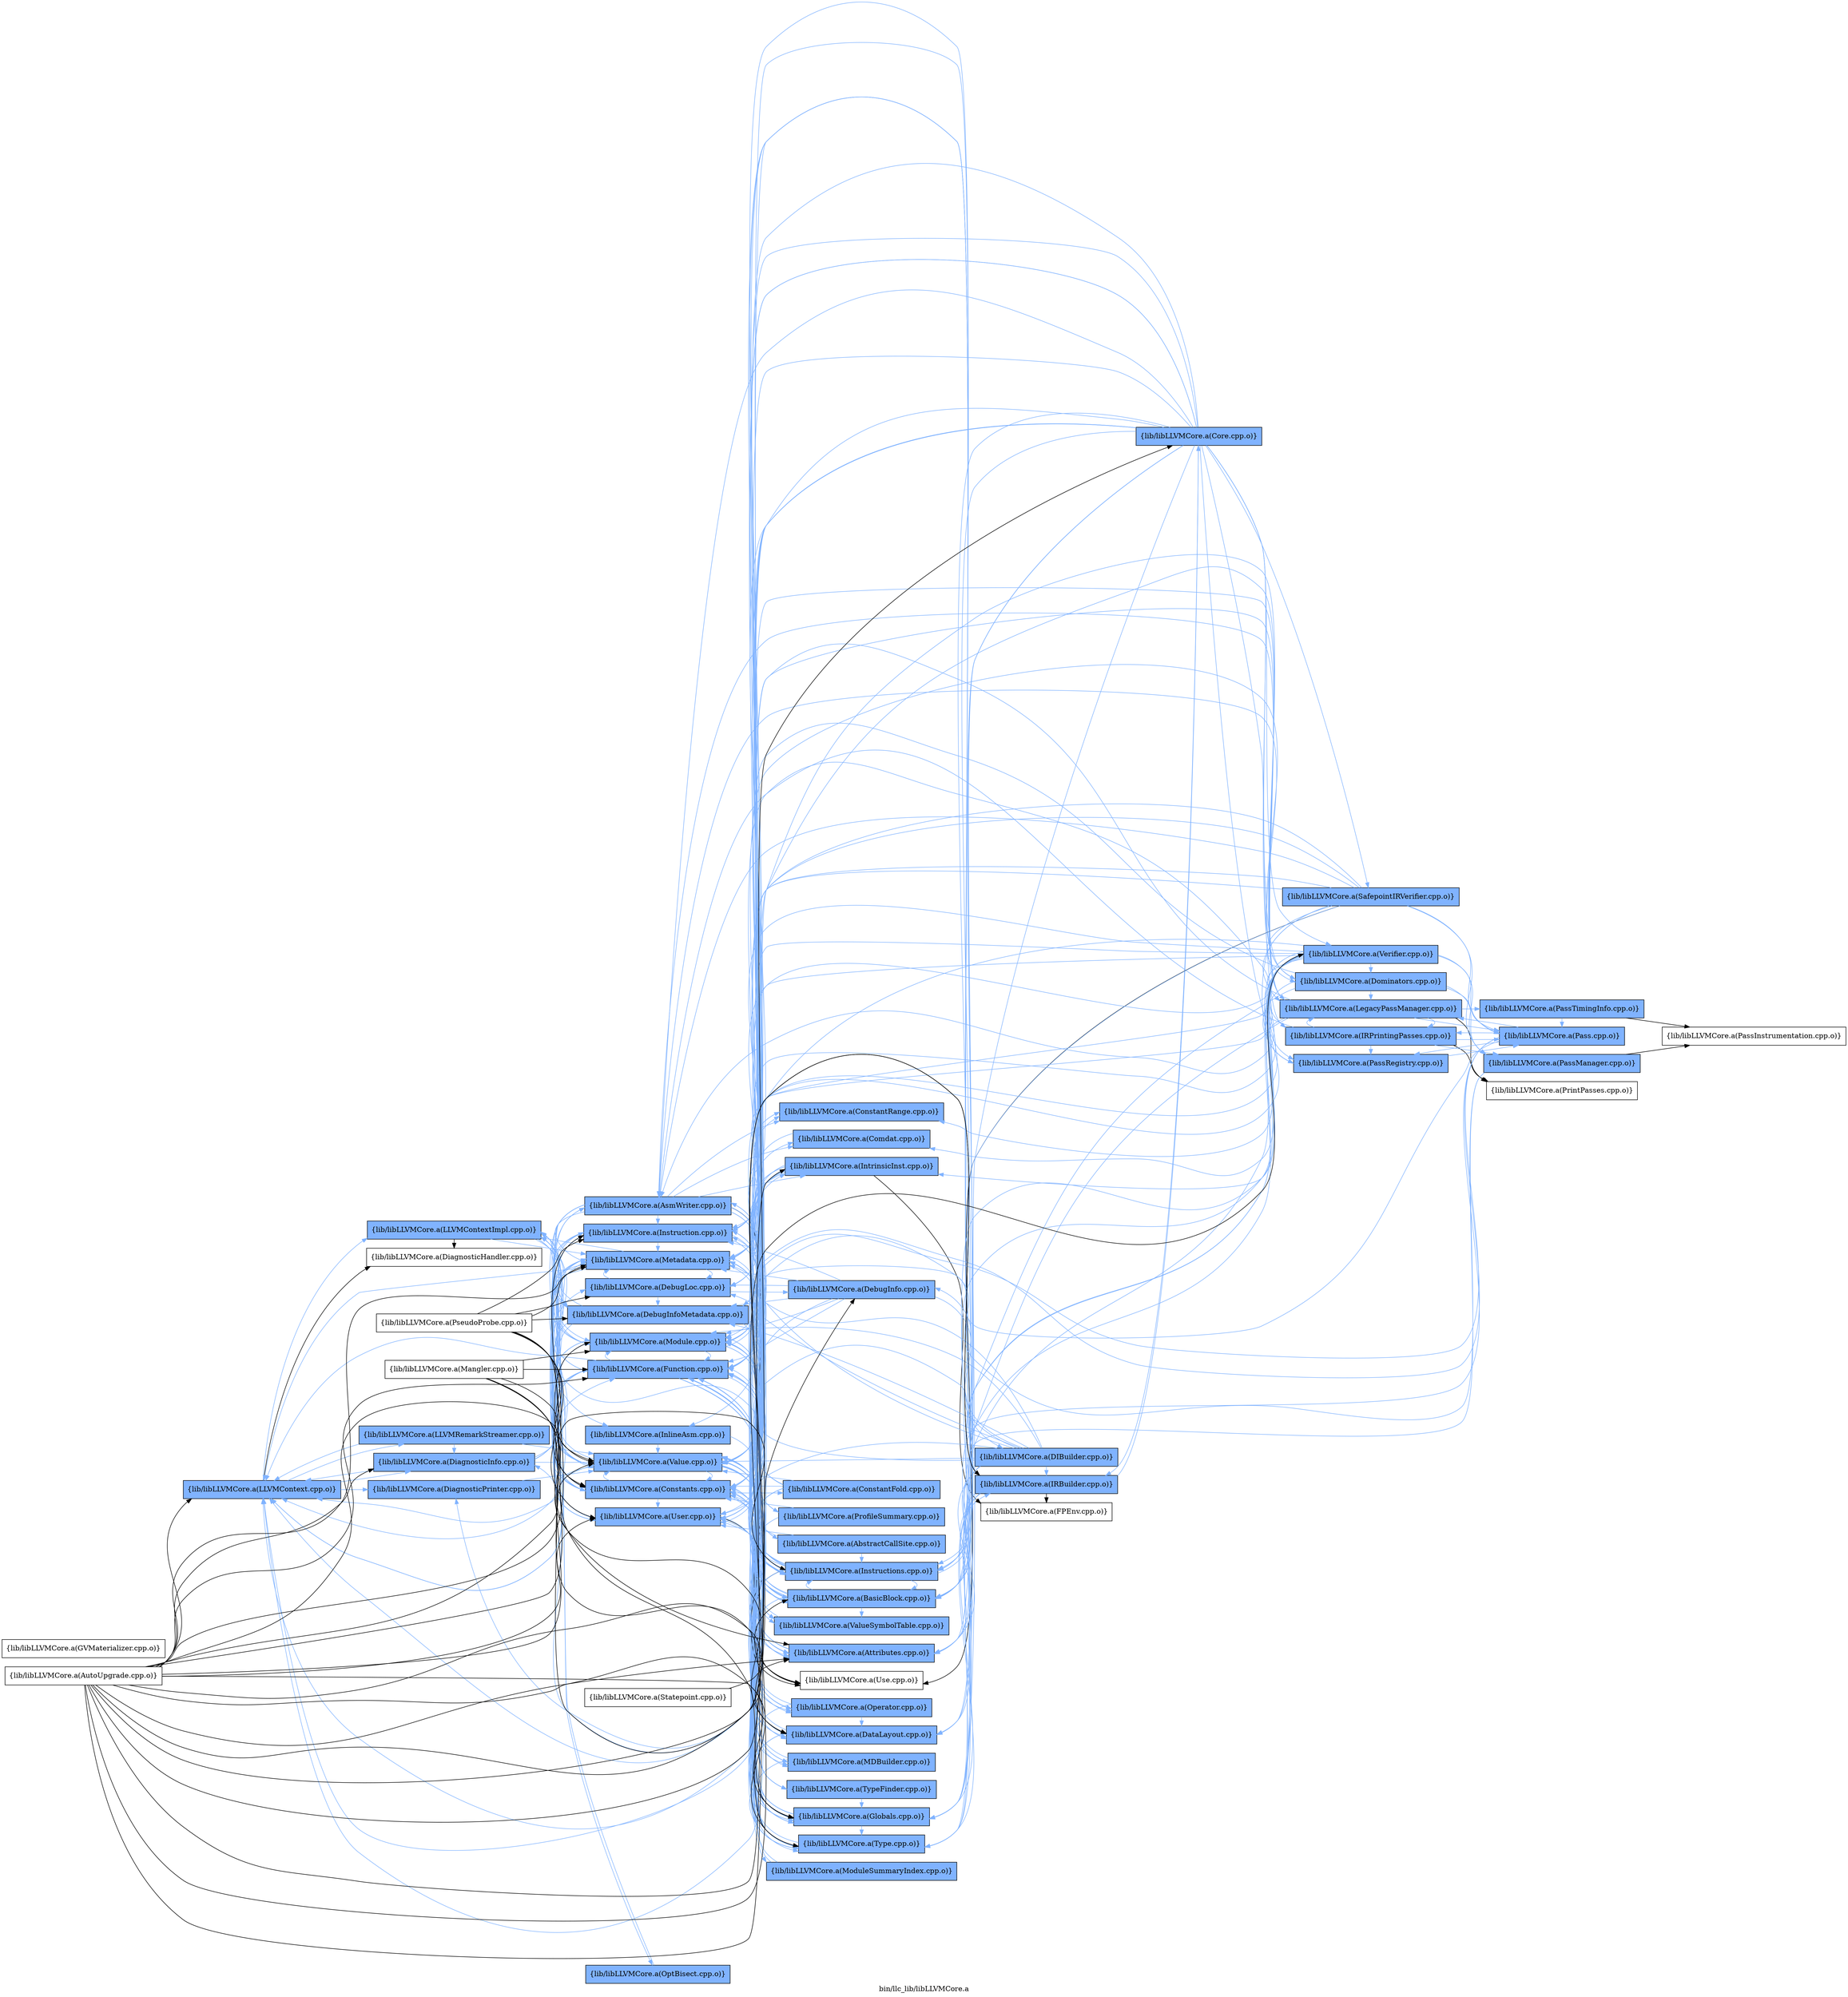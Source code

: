 digraph "bin/llc_lib/libLLVMCore.a" {
	label="bin/llc_lib/libLLVMCore.a";
	rankdir=LR;
	{ rank=same; Node0x55f9b487fb78;  }
	{ rank=same; Node0x55f9b48807f8; Node0x55f9b487ec78; Node0x55f9b4872e78; Node0x55f9b48726f8; Node0x55f9b4871fc8;  }
	{ rank=same; Node0x55f9b487e408; Node0x55f9b487dcd8; Node0x55f9b487f6c8; Node0x55f9b4881d38; Node0x55f9b4888e08; Node0x55f9b487bca8; Node0x55f9b487d0a8; Node0x55f9b487bfc8; Node0x55f9b487df58; Node0x55f9b4881f68; Node0x55f9b4886b08; Node0x55f9b4889768;  }
	{ rank=same; Node0x55f9b487f448; Node0x55f9b48803e8; Node0x55f9b48772e8; Node0x55f9b4880758; Node0x55f9b4883638; Node0x55f9b4887328; Node0x55f9b4877ec8; Node0x55f9b487d5f8; Node0x55f9b488fa28; Node0x55f9b48820f8; Node0x55f9b487fad8; Node0x55f9b487b5c8; Node0x55f9b4880348; Node0x55f9b487d788; Node0x55f9b487c018; Node0x55f9b487c518; Node0x55f9b487c298; Node0x55f9b48824b8; Node0x55f9b487d7d8;  }
	{ rank=same; Node0x55f9b4887918; Node0x55f9b4888098; Node0x55f9b4882f08;  }
	{ rank=same; Node0x55f9b487eae8;  }
	{ rank=same; Node0x55f9b487f8f8; Node0x55f9b4886428; Node0x55f9b48886d8; Node0x55f9b4879d18; Node0x55f9b4878cd8; Node0x55f9b488f758;  }
	{ rank=same; Node0x55f9b487af88; Node0x55f9b4878f58; Node0x55f9b48782d8; Node0x55f9b487a498;  }
	{ rank=same; Node0x55f9b487fb78;  }
	{ rank=same; Node0x55f9b48807f8; Node0x55f9b487ec78; Node0x55f9b4872e78; Node0x55f9b48726f8; Node0x55f9b4871fc8;  }
	{ rank=same; Node0x55f9b487e408; Node0x55f9b487dcd8; Node0x55f9b487f6c8; Node0x55f9b4881d38; Node0x55f9b4888e08; Node0x55f9b487bca8; Node0x55f9b487d0a8; Node0x55f9b487bfc8; Node0x55f9b487df58; Node0x55f9b4881f68; Node0x55f9b4886b08; Node0x55f9b4889768;  }
	{ rank=same; Node0x55f9b487f448; Node0x55f9b48803e8; Node0x55f9b48772e8; Node0x55f9b4880758; Node0x55f9b4883638; Node0x55f9b4887328; Node0x55f9b4877ec8; Node0x55f9b487d5f8; Node0x55f9b488fa28; Node0x55f9b48820f8; Node0x55f9b487fad8; Node0x55f9b487b5c8; Node0x55f9b4880348; Node0x55f9b487d788; Node0x55f9b487c018; Node0x55f9b487c518; Node0x55f9b487c298; Node0x55f9b48824b8; Node0x55f9b487d7d8;  }
	{ rank=same; Node0x55f9b4887918; Node0x55f9b4888098; Node0x55f9b4882f08;  }
	{ rank=same; Node0x55f9b487eae8;  }
	{ rank=same; Node0x55f9b487f8f8; Node0x55f9b4886428; Node0x55f9b48886d8; Node0x55f9b4879d18; Node0x55f9b4878cd8; Node0x55f9b488f758;  }
	{ rank=same; Node0x55f9b487af88; Node0x55f9b4878f58; Node0x55f9b48782d8; Node0x55f9b487a498;  }

	Node0x55f9b487fb78 [shape=record,shape=box,group=1,style=filled,fillcolor="0.600000 0.5 1",label="{lib/libLLVMCore.a(LLVMContext.cpp.o)}"];
	Node0x55f9b487fb78 -> Node0x55f9b48807f8[color="0.600000 0.5 1"];
	Node0x55f9b487fb78 -> Node0x55f9b487ec78[color="0.600000 0.5 1"];
	Node0x55f9b487fb78 -> Node0x55f9b4872e78;
	Node0x55f9b487fb78 -> Node0x55f9b48726f8[color="0.600000 0.5 1"];
	Node0x55f9b487fb78 -> Node0x55f9b4871fc8[color="0.600000 0.5 1"];
	Node0x55f9b487ec78 [shape=record,shape=box,group=1,style=filled,fillcolor="0.600000 0.5 1",label="{lib/libLLVMCore.a(LLVMRemarkStreamer.cpp.o)}"];
	Node0x55f9b487ec78 -> Node0x55f9b487fb78[color="0.600000 0.5 1"];
	Node0x55f9b487ec78 -> Node0x55f9b48726f8[color="0.600000 0.5 1"];
	Node0x55f9b487ec78 -> Node0x55f9b487bfc8[color="0.600000 0.5 1"];
	Node0x55f9b487f8f8 [shape=record,shape=box,group=1,style=filled,fillcolor="0.600000 0.5 1",label="{lib/libLLVMCore.a(LegacyPassManager.cpp.o)}"];
	Node0x55f9b487f8f8 -> Node0x55f9b487fb78[color="0.600000 0.5 1"];
	Node0x55f9b487f8f8 -> Node0x55f9b487dcd8[color="0.600000 0.5 1"];
	Node0x55f9b487f8f8 -> Node0x55f9b487df58[color="0.600000 0.5 1"];
	Node0x55f9b487f8f8 -> Node0x55f9b48726f8[color="0.600000 0.5 1"];
	Node0x55f9b487f8f8 -> Node0x55f9b4886b08[color="0.600000 0.5 1"];
	Node0x55f9b487f8f8 -> Node0x55f9b4887328[color="0.600000 0.5 1"];
	Node0x55f9b487f8f8 -> Node0x55f9b48886d8[color="0.600000 0.5 1"];
	Node0x55f9b487f8f8 -> Node0x55f9b487af88[color="0.600000 0.5 1"];
	Node0x55f9b487f8f8 -> Node0x55f9b4879d18[color="0.600000 0.5 1"];
	Node0x55f9b487f8f8 -> Node0x55f9b4878f58[color="0.600000 0.5 1"];
	Node0x55f9b487f8f8 -> Node0x55f9b48782d8;
	Node0x55f9b487f8f8 -> Node0x55f9b487bfc8[color="0.600000 0.5 1"];
	Node0x55f9b487dcd8 [shape=record,shape=box,group=1,style=filled,fillcolor="0.600000 0.5 1",label="{lib/libLLVMCore.a(Module.cpp.o)}"];
	Node0x55f9b487dcd8 -> Node0x55f9b487fb78[color="0.600000 0.5 1"];
	Node0x55f9b487dcd8 -> Node0x55f9b487e408[color="0.600000 0.5 1"];
	Node0x55f9b487dcd8 -> Node0x55f9b4880758[color="0.600000 0.5 1"];
	Node0x55f9b487dcd8 -> Node0x55f9b487f6c8[color="0.600000 0.5 1"];
	Node0x55f9b487dcd8 -> Node0x55f9b4883638[color="0.600000 0.5 1"];
	Node0x55f9b487dcd8 -> Node0x55f9b4886b08[color="0.600000 0.5 1"];
	Node0x55f9b487dcd8 -> Node0x55f9b4887328[color="0.600000 0.5 1"];
	Node0x55f9b487dcd8 -> Node0x55f9b4877ec8[color="0.600000 0.5 1"];
	Node0x55f9b487dcd8 -> Node0x55f9b48772e8[color="0.600000 0.5 1"];
	Node0x55f9b487dcd8 -> Node0x55f9b487d5f8[color="0.600000 0.5 1"];
	Node0x55f9b487dcd8 -> Node0x55f9b487d0a8[color="0.600000 0.5 1"];
	Node0x55f9b487dcd8 -> Node0x55f9b487bfc8[color="0.600000 0.5 1"];
	Node0x55f9b487dcd8 -> Node0x55f9b488fa28[color="0.600000 0.5 1"];
	Node0x55f9b487eae8 [shape=record,shape=box,group=1,style=filled,fillcolor="0.600000 0.5 1",label="{lib/libLLVMCore.a(Core.cpp.o)}"];
	Node0x55f9b487eae8 -> Node0x55f9b48820f8[color="0.600000 0.5 1"];
	Node0x55f9b487eae8 -> Node0x55f9b487fb78[color="0.600000 0.5 1"];
	Node0x55f9b487eae8 -> Node0x55f9b487f8f8[color="0.600000 0.5 1"];
	Node0x55f9b487eae8 -> Node0x55f9b487e408[color="0.600000 0.5 1"];
	Node0x55f9b487eae8 -> Node0x55f9b487dcd8[color="0.600000 0.5 1"];
	Node0x55f9b487eae8 -> Node0x55f9b487df58[color="0.600000 0.5 1"];
	Node0x55f9b487eae8 -> Node0x55f9b487c018[color="0.600000 0.5 1"];
	Node0x55f9b487eae8 -> Node0x55f9b487c518[color="0.600000 0.5 1"];
	Node0x55f9b487eae8 -> Node0x55f9b487f6c8[color="0.600000 0.5 1"];
	Node0x55f9b487eae8 -> Node0x55f9b4883638[color="0.600000 0.5 1"];
	Node0x55f9b487eae8 -> Node0x55f9b4881f68[color="0.600000 0.5 1"];
	Node0x55f9b487eae8 -> Node0x55f9b4871fc8[color="0.600000 0.5 1"];
	Node0x55f9b487eae8 -> Node0x55f9b4886428[color="0.600000 0.5 1"];
	Node0x55f9b487eae8 -> Node0x55f9b4886b08[color="0.600000 0.5 1"];
	Node0x55f9b487eae8 -> Node0x55f9b4887328[color="0.600000 0.5 1"];
	Node0x55f9b487eae8 -> Node0x55f9b4887918[color="0.600000 0.5 1"];
	Node0x55f9b487eae8 -> Node0x55f9b48886d8[color="0.600000 0.5 1"];
	Node0x55f9b487eae8 -> Node0x55f9b4888e08[color="0.600000 0.5 1"];
	Node0x55f9b487eae8 -> Node0x55f9b4889768[color="0.600000 0.5 1"];
	Node0x55f9b487eae8 -> Node0x55f9b4879d18[color="0.600000 0.5 1"];
	Node0x55f9b487eae8 -> Node0x55f9b4878cd8[color="0.600000 0.5 1"];
	Node0x55f9b487eae8 -> Node0x55f9b48772e8[color="0.600000 0.5 1"];
	Node0x55f9b487eae8 -> Node0x55f9b487d0a8[color="0.600000 0.5 1"];
	Node0x55f9b487eae8 -> Node0x55f9b487bfc8[color="0.600000 0.5 1"];
	Node0x55f9b487eae8 -> Node0x55f9b488f758[color="0.600000 0.5 1"];
	Node0x55f9b4883638 [shape=record,shape=box,group=1,style=filled,fillcolor="0.600000 0.5 1",label="{lib/libLLVMCore.a(DataLayout.cpp.o)}"];
	Node0x55f9b4883638 -> Node0x55f9b487dcd8[color="0.600000 0.5 1"];
	Node0x55f9b4883638 -> Node0x55f9b4887328[color="0.600000 0.5 1"];
	Node0x55f9b4883638 -> Node0x55f9b48772e8[color="0.600000 0.5 1"];
	Node0x55f9b4872e78 [shape=record,shape=box,group=0,label="{lib/libLLVMCore.a(DiagnosticHandler.cpp.o)}"];
	Node0x55f9b4871fc8 [shape=record,shape=box,group=1,style=filled,fillcolor="0.600000 0.5 1",label="{lib/libLLVMCore.a(DiagnosticPrinter.cpp.o)}"];
	Node0x55f9b4871fc8 -> Node0x55f9b487bfc8[color="0.600000 0.5 1"];
	Node0x55f9b4879d18 [shape=record,shape=box,group=1,style=filled,fillcolor="0.600000 0.5 1",label="{lib/libLLVMCore.a(PassRegistry.cpp.o)}"];
	Node0x55f9b4879d18 -> Node0x55f9b487af88[color="0.600000 0.5 1"];
	Node0x55f9b488f758 [shape=record,shape=box,group=1,style=filled,fillcolor="0.600000 0.5 1",label="{lib/libLLVMCore.a(Verifier.cpp.o)}"];
	Node0x55f9b488f758 -> Node0x55f9b48820f8[color="0.600000 0.5 1"];
	Node0x55f9b488f758 -> Node0x55f9b4880348[color="0.600000 0.5 1"];
	Node0x55f9b488f758 -> Node0x55f9b487fb78[color="0.600000 0.5 1"];
	Node0x55f9b488f758 -> Node0x55f9b487f8f8[color="0.600000 0.5 1"];
	Node0x55f9b488f758 -> Node0x55f9b487e408[color="0.600000 0.5 1"];
	Node0x55f9b488f758 -> Node0x55f9b487dcd8[color="0.600000 0.5 1"];
	Node0x55f9b488f758 -> Node0x55f9b487df58[color="0.600000 0.5 1"];
	Node0x55f9b488f758 -> Node0x55f9b487c018[color="0.600000 0.5 1"];
	Node0x55f9b488f758 -> Node0x55f9b487c518[color="0.600000 0.5 1"];
	Node0x55f9b488f758 -> Node0x55f9b4880758[color="0.600000 0.5 1"];
	Node0x55f9b488f758 -> Node0x55f9b48803e8[color="0.600000 0.5 1"];
	Node0x55f9b488f758 -> Node0x55f9b487f6c8[color="0.600000 0.5 1"];
	Node0x55f9b488f758 -> Node0x55f9b4883638[color="0.600000 0.5 1"];
	Node0x55f9b488f758 -> Node0x55f9b4881d38[color="0.600000 0.5 1"];
	Node0x55f9b488f758 -> Node0x55f9b4881f68[color="0.600000 0.5 1"];
	Node0x55f9b488f758 -> Node0x55f9b4886428[color="0.600000 0.5 1"];
	Node0x55f9b488f758 -> Node0x55f9b4886b08[color="0.600000 0.5 1"];
	Node0x55f9b488f758 -> Node0x55f9b4887328[color="0.600000 0.5 1"];
	Node0x55f9b488f758 -> Node0x55f9b4889768[color="0.600000 0.5 1"];
	Node0x55f9b488f758 -> Node0x55f9b487af88[color="0.600000 0.5 1"];
	Node0x55f9b488f758 -> Node0x55f9b487a498[color="0.600000 0.5 1"];
	Node0x55f9b488f758 -> Node0x55f9b4879d18[color="0.600000 0.5 1"];
	Node0x55f9b488f758 -> Node0x55f9b48772e8[color="0.600000 0.5 1"];
	Node0x55f9b488f758 -> Node0x55f9b487d0a8[color="0.600000 0.5 1"];
	Node0x55f9b488f758 -> Node0x55f9b487bfc8[color="0.600000 0.5 1"];
	Node0x55f9b487af88 [shape=record,shape=box,group=1,style=filled,fillcolor="0.600000 0.5 1",label="{lib/libLLVMCore.a(Pass.cpp.o)}"];
	Node0x55f9b487af88 -> Node0x55f9b487fb78[color="0.600000 0.5 1"];
	Node0x55f9b487af88 -> Node0x55f9b487f8f8[color="0.600000 0.5 1"];
	Node0x55f9b487af88 -> Node0x55f9b487c018[color="0.600000 0.5 1"];
	Node0x55f9b487af88 -> Node0x55f9b4886b08[color="0.600000 0.5 1"];
	Node0x55f9b487af88 -> Node0x55f9b48886d8[color="0.600000 0.5 1"];
	Node0x55f9b487af88 -> Node0x55f9b4879d18[color="0.600000 0.5 1"];
	Node0x55f9b487af88 -> Node0x55f9b487bfc8[color="0.600000 0.5 1"];
	Node0x55f9b487bfc8 [shape=record,shape=box,group=1,style=filled,fillcolor="0.600000 0.5 1",label="{lib/libLLVMCore.a(Value.cpp.o)}"];
	Node0x55f9b487bfc8 -> Node0x55f9b48820f8[color="0.600000 0.5 1"];
	Node0x55f9b487bfc8 -> Node0x55f9b487fb78[color="0.600000 0.5 1"];
	Node0x55f9b487bfc8 -> Node0x55f9b48807f8[color="0.600000 0.5 1"];
	Node0x55f9b487bfc8 -> Node0x55f9b487e408[color="0.600000 0.5 1"];
	Node0x55f9b487bfc8 -> Node0x55f9b487c018[color="0.600000 0.5 1"];
	Node0x55f9b487bfc8 -> Node0x55f9b487c518[color="0.600000 0.5 1"];
	Node0x55f9b487bfc8 -> Node0x55f9b487f6c8[color="0.600000 0.5 1"];
	Node0x55f9b487bfc8 -> Node0x55f9b4883638[color="0.600000 0.5 1"];
	Node0x55f9b487bfc8 -> Node0x55f9b4886b08[color="0.600000 0.5 1"];
	Node0x55f9b487bfc8 -> Node0x55f9b4887328[color="0.600000 0.5 1"];
	Node0x55f9b487bfc8 -> Node0x55f9b4889768[color="0.600000 0.5 1"];
	Node0x55f9b487bfc8 -> Node0x55f9b487b5c8[color="0.600000 0.5 1"];
	Node0x55f9b487bfc8 -> Node0x55f9b48772e8[color="0.600000 0.5 1"];
	Node0x55f9b487bfc8 -> Node0x55f9b487d788;
	Node0x55f9b487bfc8 -> Node0x55f9b487d0a8[color="0.600000 0.5 1"];
	Node0x55f9b487bfc8 -> Node0x55f9b488fa28[color="0.600000 0.5 1"];
	Node0x55f9b487d828 [shape=record,shape=box,group=0,label="{lib/libLLVMCore.a(Mangler.cpp.o)}"];
	Node0x55f9b487d828 -> Node0x55f9b487dcd8;
	Node0x55f9b487d828 -> Node0x55f9b487c018;
	Node0x55f9b487d828 -> Node0x55f9b4883638;
	Node0x55f9b487d828 -> Node0x55f9b4886b08;
	Node0x55f9b487d828 -> Node0x55f9b4887328;
	Node0x55f9b487d828 -> Node0x55f9b487bfc8;
	Node0x55f9b487c018 [shape=record,shape=box,group=1,style=filled,fillcolor="0.600000 0.5 1",label="{lib/libLLVMCore.a(Attributes.cpp.o)}"];
	Node0x55f9b487c018 -> Node0x55f9b487df58[color="0.600000 0.5 1"];
	Node0x55f9b487c018 -> Node0x55f9b4886b08[color="0.600000 0.5 1"];
	Node0x55f9b487f6c8 [shape=record,shape=box,group=1,style=filled,fillcolor="0.600000 0.5 1",label="{lib/libLLVMCore.a(Constants.cpp.o)}"];
	Node0x55f9b487f6c8 -> Node0x55f9b48820f8[color="0.600000 0.5 1"];
	Node0x55f9b487f6c8 -> Node0x55f9b487fad8[color="0.600000 0.5 1"];
	Node0x55f9b487f6c8 -> Node0x55f9b4886b08[color="0.600000 0.5 1"];
	Node0x55f9b487f6c8 -> Node0x55f9b4887328[color="0.600000 0.5 1"];
	Node0x55f9b487f6c8 -> Node0x55f9b4889768[color="0.600000 0.5 1"];
	Node0x55f9b487f6c8 -> Node0x55f9b487b5c8[color="0.600000 0.5 1"];
	Node0x55f9b487f6c8 -> Node0x55f9b48772e8[color="0.600000 0.5 1"];
	Node0x55f9b487f6c8 -> Node0x55f9b487d0a8[color="0.600000 0.5 1"];
	Node0x55f9b487f6c8 -> Node0x55f9b487bfc8[color="0.600000 0.5 1"];
	Node0x55f9b487e408 [shape=record,shape=box,group=1,style=filled,fillcolor="0.600000 0.5 1",label="{lib/libLLVMCore.a(Metadata.cpp.o)}"];
	Node0x55f9b487e408 -> Node0x55f9b487fb78[color="0.600000 0.5 1"];
	Node0x55f9b487e408 -> Node0x55f9b48807f8[color="0.600000 0.5 1"];
	Node0x55f9b487e408 -> Node0x55f9b487f448[color="0.600000 0.5 1"];
	Node0x55f9b487e408 -> Node0x55f9b487dcd8[color="0.600000 0.5 1"];
	Node0x55f9b487e408 -> Node0x55f9b48803e8[color="0.600000 0.5 1"];
	Node0x55f9b487e408 -> Node0x55f9b487f6c8[color="0.600000 0.5 1"];
	Node0x55f9b487e408 -> Node0x55f9b4881d38[color="0.600000 0.5 1"];
	Node0x55f9b487e408 -> Node0x55f9b4881f68[color="0.600000 0.5 1"];
	Node0x55f9b487e408 -> Node0x55f9b48772e8[color="0.600000 0.5 1"];
	Node0x55f9b487e408 -> Node0x55f9b487bfc8[color="0.600000 0.5 1"];
	Node0x55f9b48820f8 [shape=record,shape=box,group=1,style=filled,fillcolor="0.600000 0.5 1",label="{lib/libLLVMCore.a(Instructions.cpp.o)}"];
	Node0x55f9b48820f8 -> Node0x55f9b48807f8[color="0.600000 0.5 1"];
	Node0x55f9b48820f8 -> Node0x55f9b487f448[color="0.600000 0.5 1"];
	Node0x55f9b48820f8 -> Node0x55f9b487e408[color="0.600000 0.5 1"];
	Node0x55f9b48820f8 -> Node0x55f9b487dcd8[color="0.600000 0.5 1"];
	Node0x55f9b48820f8 -> Node0x55f9b487c018[color="0.600000 0.5 1"];
	Node0x55f9b48820f8 -> Node0x55f9b487c518[color="0.600000 0.5 1"];
	Node0x55f9b48820f8 -> Node0x55f9b487f6c8[color="0.600000 0.5 1"];
	Node0x55f9b48820f8 -> Node0x55f9b4883638[color="0.600000 0.5 1"];
	Node0x55f9b48820f8 -> Node0x55f9b4886b08[color="0.600000 0.5 1"];
	Node0x55f9b48820f8 -> Node0x55f9b4887918[color="0.600000 0.5 1"];
	Node0x55f9b48820f8 -> Node0x55f9b4889768[color="0.600000 0.5 1"];
	Node0x55f9b48820f8 -> Node0x55f9b487b5c8[color="0.600000 0.5 1"];
	Node0x55f9b48820f8 -> Node0x55f9b48772e8[color="0.600000 0.5 1"];
	Node0x55f9b48820f8 -> Node0x55f9b487d788;
	Node0x55f9b48820f8 -> Node0x55f9b487d0a8[color="0.600000 0.5 1"];
	Node0x55f9b48820f8 -> Node0x55f9b487bfc8[color="0.600000 0.5 1"];
	Node0x55f9b48726f8 [shape=record,shape=box,group=1,style=filled,fillcolor="0.600000 0.5 1",label="{lib/libLLVMCore.a(DiagnosticInfo.cpp.o)}"];
	Node0x55f9b48726f8 -> Node0x55f9b487fb78[color="0.600000 0.5 1"];
	Node0x55f9b48726f8 -> Node0x55f9b487e408[color="0.600000 0.5 1"];
	Node0x55f9b48726f8 -> Node0x55f9b487df58[color="0.600000 0.5 1"];
	Node0x55f9b48726f8 -> Node0x55f9b4881f68[color="0.600000 0.5 1"];
	Node0x55f9b48726f8 -> Node0x55f9b4886b08[color="0.600000 0.5 1"];
	Node0x55f9b48726f8 -> Node0x55f9b4889768[color="0.600000 0.5 1"];
	Node0x55f9b48726f8 -> Node0x55f9b487bfc8[color="0.600000 0.5 1"];
	Node0x55f9b4886b08 [shape=record,shape=box,group=1,style=filled,fillcolor="0.600000 0.5 1",label="{lib/libLLVMCore.a(Function.cpp.o)}"];
	Node0x55f9b4886b08 -> Node0x55f9b48820f8[color="0.600000 0.5 1"];
	Node0x55f9b4886b08 -> Node0x55f9b4880348[color="0.600000 0.5 1"];
	Node0x55f9b4886b08 -> Node0x55f9b487fb78[color="0.600000 0.5 1"];
	Node0x55f9b4886b08 -> Node0x55f9b487f448[color="0.600000 0.5 1"];
	Node0x55f9b4886b08 -> Node0x55f9b487e408[color="0.600000 0.5 1"];
	Node0x55f9b4886b08 -> Node0x55f9b487dcd8[color="0.600000 0.5 1"];
	Node0x55f9b4886b08 -> Node0x55f9b487d7d8[color="0.600000 0.5 1"];
	Node0x55f9b4886b08 -> Node0x55f9b487c018[color="0.600000 0.5 1"];
	Node0x55f9b4886b08 -> Node0x55f9b487c518[color="0.600000 0.5 1"];
	Node0x55f9b4886b08 -> Node0x55f9b487f6c8[color="0.600000 0.5 1"];
	Node0x55f9b4886b08 -> Node0x55f9b4883638[color="0.600000 0.5 1"];
	Node0x55f9b4886b08 -> Node0x55f9b4887328[color="0.600000 0.5 1"];
	Node0x55f9b4886b08 -> Node0x55f9b48772e8[color="0.600000 0.5 1"];
	Node0x55f9b4886b08 -> Node0x55f9b487d0a8[color="0.600000 0.5 1"];
	Node0x55f9b4886b08 -> Node0x55f9b487bfc8[color="0.600000 0.5 1"];
	Node0x55f9b4886b08 -> Node0x55f9b488fa28[color="0.600000 0.5 1"];
	Node0x55f9b4887328 [shape=record,shape=box,group=1,style=filled,fillcolor="0.600000 0.5 1",label="{lib/libLLVMCore.a(Globals.cpp.o)}"];
	Node0x55f9b4887328 -> Node0x55f9b487e408[color="0.600000 0.5 1"];
	Node0x55f9b4887328 -> Node0x55f9b487dcd8[color="0.600000 0.5 1"];
	Node0x55f9b4887328 -> Node0x55f9b48803e8[color="0.600000 0.5 1"];
	Node0x55f9b4887328 -> Node0x55f9b487f6c8[color="0.600000 0.5 1"];
	Node0x55f9b4887328 -> Node0x55f9b4886b08[color="0.600000 0.5 1"];
	Node0x55f9b4887328 -> Node0x55f9b48772e8[color="0.600000 0.5 1"];
	Node0x55f9b4887328 -> Node0x55f9b487d0a8[color="0.600000 0.5 1"];
	Node0x55f9b4887328 -> Node0x55f9b487bfc8[color="0.600000 0.5 1"];
	Node0x55f9b4887918 [shape=record,shape=box,group=1,style=filled,fillcolor="0.600000 0.5 1",label="{lib/libLLVMCore.a(IRBuilder.cpp.o)}"];
	Node0x55f9b4887918 -> Node0x55f9b48820f8[color="0.600000 0.5 1"];
	Node0x55f9b4887918 -> Node0x55f9b487e408[color="0.600000 0.5 1"];
	Node0x55f9b4887918 -> Node0x55f9b487c018[color="0.600000 0.5 1"];
	Node0x55f9b4887918 -> Node0x55f9b487c518[color="0.600000 0.5 1"];
	Node0x55f9b4887918 -> Node0x55f9b487f6c8[color="0.600000 0.5 1"];
	Node0x55f9b4887918 -> Node0x55f9b487eae8[color="0.600000 0.5 1"];
	Node0x55f9b4887918 -> Node0x55f9b4883638[color="0.600000 0.5 1"];
	Node0x55f9b4887918 -> Node0x55f9b4886b08[color="0.600000 0.5 1"];
	Node0x55f9b4887918 -> Node0x55f9b4887328[color="0.600000 0.5 1"];
	Node0x55f9b4887918 -> Node0x55f9b4888098;
	Node0x55f9b4887918 -> Node0x55f9b4889768[color="0.600000 0.5 1"];
	Node0x55f9b4887918 -> Node0x55f9b48772e8[color="0.600000 0.5 1"];
	Node0x55f9b4887918 -> Node0x55f9b487d0a8[color="0.600000 0.5 1"];
	Node0x55f9b4887918 -> Node0x55f9b487bfc8[color="0.600000 0.5 1"];
	Node0x55f9b4888e08 [shape=record,shape=box,group=1,style=filled,fillcolor="0.600000 0.5 1",label="{lib/libLLVMCore.a(InlineAsm.cpp.o)}"];
	Node0x55f9b4888e08 -> Node0x55f9b48772e8[color="0.600000 0.5 1"];
	Node0x55f9b4888e08 -> Node0x55f9b487bfc8[color="0.600000 0.5 1"];
	Node0x55f9b4889768 [shape=record,shape=box,group=1,style=filled,fillcolor="0.600000 0.5 1",label="{lib/libLLVMCore.a(Instruction.cpp.o)}"];
	Node0x55f9b4889768 -> Node0x55f9b48820f8[color="0.600000 0.5 1"];
	Node0x55f9b4889768 -> Node0x55f9b487e408[color="0.600000 0.5 1"];
	Node0x55f9b4889768 -> Node0x55f9b487c018[color="0.600000 0.5 1"];
	Node0x55f9b4889768 -> Node0x55f9b487c518[color="0.600000 0.5 1"];
	Node0x55f9b4889768 -> Node0x55f9b487f6c8[color="0.600000 0.5 1"];
	Node0x55f9b4889768 -> Node0x55f9b487d0a8[color="0.600000 0.5 1"];
	Node0x55f9b4889768 -> Node0x55f9b487bfc8[color="0.600000 0.5 1"];
	Node0x55f9b48772e8 [shape=record,shape=box,group=1,style=filled,fillcolor="0.600000 0.5 1",label="{lib/libLLVMCore.a(Type.cpp.o)}"];
	Node0x55f9b48772e8 -> Node0x55f9b487f6c8[color="0.600000 0.5 1"];
	Node0x55f9b487d0a8 [shape=record,shape=box,group=1,style=filled,fillcolor="0.600000 0.5 1",label="{lib/libLLVMCore.a(User.cpp.o)}"];
	Node0x55f9b487d0a8 -> Node0x55f9b4880348[color="0.600000 0.5 1"];
	Node0x55f9b487d0a8 -> Node0x55f9b487d788;
	Node0x55f9b4880348 [shape=record,shape=box,group=1,style=filled,fillcolor="0.600000 0.5 1",label="{lib/libLLVMCore.a(IntrinsicInst.cpp.o)}"];
	Node0x55f9b4880348 -> Node0x55f9b48820f8[color="0.600000 0.5 1"];
	Node0x55f9b4880348 -> Node0x55f9b487e408[color="0.600000 0.5 1"];
	Node0x55f9b4880348 -> Node0x55f9b487dcd8[color="0.600000 0.5 1"];
	Node0x55f9b4880348 -> Node0x55f9b487c518[color="0.600000 0.5 1"];
	Node0x55f9b4880348 -> Node0x55f9b487f6c8[color="0.600000 0.5 1"];
	Node0x55f9b4880348 -> Node0x55f9b4883638[color="0.600000 0.5 1"];
	Node0x55f9b4880348 -> Node0x55f9b4881d38[color="0.600000 0.5 1"];
	Node0x55f9b4880348 -> Node0x55f9b4888098;
	Node0x55f9b4880348 -> Node0x55f9b4889768[color="0.600000 0.5 1"];
	Node0x55f9b4880348 -> Node0x55f9b48772e8[color="0.600000 0.5 1"];
	Node0x55f9b4880348 -> Node0x55f9b487d0a8[color="0.600000 0.5 1"];
	Node0x55f9b4880348 -> Node0x55f9b487bfc8[color="0.600000 0.5 1"];
	Node0x55f9b487c518 [shape=record,shape=box,group=1,style=filled,fillcolor="0.600000 0.5 1",label="{lib/libLLVMCore.a(BasicBlock.cpp.o)}"];
	Node0x55f9b487c518 -> Node0x55f9b48820f8[color="0.600000 0.5 1"];
	Node0x55f9b487c518 -> Node0x55f9b487e408[color="0.600000 0.5 1"];
	Node0x55f9b487c518 -> Node0x55f9b487f6c8[color="0.600000 0.5 1"];
	Node0x55f9b487c518 -> Node0x55f9b4889768[color="0.600000 0.5 1"];
	Node0x55f9b487c518 -> Node0x55f9b48772e8[color="0.600000 0.5 1"];
	Node0x55f9b487c518 -> Node0x55f9b487d0a8[color="0.600000 0.5 1"];
	Node0x55f9b487c518 -> Node0x55f9b487bfc8[color="0.600000 0.5 1"];
	Node0x55f9b487c518 -> Node0x55f9b488fa28[color="0.600000 0.5 1"];
	Node0x55f9b487b5c8 [shape=record,shape=box,group=1,style=filled,fillcolor="0.600000 0.5 1",label="{lib/libLLVMCore.a(Operator.cpp.o)}"];
	Node0x55f9b487b5c8 -> Node0x55f9b487f6c8[color="0.600000 0.5 1"];
	Node0x55f9b487b5c8 -> Node0x55f9b4883638[color="0.600000 0.5 1"];
	Node0x55f9b487b5c8 -> Node0x55f9b48772e8[color="0.600000 0.5 1"];
	Node0x55f9b4881d38 [shape=record,shape=box,group=1,style=filled,fillcolor="0.600000 0.5 1",label="{lib/libLLVMCore.a(DebugInfoMetadata.cpp.o)}"];
	Node0x55f9b4881d38 -> Node0x55f9b487fb78[color="0.600000 0.5 1"];
	Node0x55f9b4881d38 -> Node0x55f9b48807f8[color="0.600000 0.5 1"];
	Node0x55f9b4881d38 -> Node0x55f9b487e408[color="0.600000 0.5 1"];
	Node0x55f9b4881d38 -> Node0x55f9b487f6c8[color="0.600000 0.5 1"];
	Node0x55f9b4881d38 -> Node0x55f9b48772e8[color="0.600000 0.5 1"];
	Node0x55f9b48803e8 [shape=record,shape=box,group=1,style=filled,fillcolor="0.600000 0.5 1",label="{lib/libLLVMCore.a(ConstantRange.cpp.o)}"];
	Node0x55f9b48803e8 -> Node0x55f9b48820f8[color="0.600000 0.5 1"];
	Node0x55f9b4881f68 [shape=record,shape=box,group=1,style=filled,fillcolor="0.600000 0.5 1",label="{lib/libLLVMCore.a(DebugLoc.cpp.o)}"];
	Node0x55f9b4881f68 -> Node0x55f9b487e408[color="0.600000 0.5 1"];
	Node0x55f9b4881f68 -> Node0x55f9b48824b8[color="0.600000 0.5 1"];
	Node0x55f9b4881f68 -> Node0x55f9b4881d38[color="0.600000 0.5 1"];
	Node0x55f9b4886428 [shape=record,shape=box,group=1,style=filled,fillcolor="0.600000 0.5 1",label="{lib/libLLVMCore.a(Dominators.cpp.o)}"];
	Node0x55f9b4886428 -> Node0x55f9b487f8f8[color="0.600000 0.5 1"];
	Node0x55f9b4886428 -> Node0x55f9b487df58[color="0.600000 0.5 1"];
	Node0x55f9b4886428 -> Node0x55f9b487c518[color="0.600000 0.5 1"];
	Node0x55f9b4886428 -> Node0x55f9b4889768[color="0.600000 0.5 1"];
	Node0x55f9b4886428 -> Node0x55f9b487af88[color="0.600000 0.5 1"];
	Node0x55f9b4886428 -> Node0x55f9b487a498[color="0.600000 0.5 1"];
	Node0x55f9b4886428 -> Node0x55f9b4879d18[color="0.600000 0.5 1"];
	Node0x55f9b4886428 -> Node0x55f9b487bfc8[color="0.600000 0.5 1"];
	Node0x55f9b487d788 [shape=record,shape=box,group=0,label="{lib/libLLVMCore.a(Use.cpp.o)}"];
	Node0x55f9b487a498 [shape=record,shape=box,group=1,style=filled,fillcolor="0.600000 0.5 1",label="{lib/libLLVMCore.a(PassManager.cpp.o)}"];
	Node0x55f9b487a498 -> Node0x55f9b4887328[color="0.600000 0.5 1"];
	Node0x55f9b487a498 -> Node0x55f9b487a998;
	Node0x55f9b487a498 -> Node0x55f9b487bfc8[color="0.600000 0.5 1"];
	Node0x55f9b487df58 [shape=record,shape=box,group=1,style=filled,fillcolor="0.600000 0.5 1",label="{lib/libLLVMCore.a(AsmWriter.cpp.o)}"];
	Node0x55f9b487df58 -> Node0x55f9b48820f8[color="0.600000 0.5 1"];
	Node0x55f9b487df58 -> Node0x55f9b4880348[color="0.600000 0.5 1"];
	Node0x55f9b487df58 -> Node0x55f9b487fb78[color="0.600000 0.5 1"];
	Node0x55f9b487df58 -> Node0x55f9b487e408[color="0.600000 0.5 1"];
	Node0x55f9b487df58 -> Node0x55f9b487dcd8[color="0.600000 0.5 1"];
	Node0x55f9b487df58 -> Node0x55f9b487c298[color="0.600000 0.5 1"];
	Node0x55f9b487df58 -> Node0x55f9b487c018[color="0.600000 0.5 1"];
	Node0x55f9b487df58 -> Node0x55f9b487c518[color="0.600000 0.5 1"];
	Node0x55f9b487df58 -> Node0x55f9b4880758[color="0.600000 0.5 1"];
	Node0x55f9b487df58 -> Node0x55f9b48803e8[color="0.600000 0.5 1"];
	Node0x55f9b487df58 -> Node0x55f9b487f6c8[color="0.600000 0.5 1"];
	Node0x55f9b487df58 -> Node0x55f9b4881d38[color="0.600000 0.5 1"];
	Node0x55f9b487df58 -> Node0x55f9b4886b08[color="0.600000 0.5 1"];
	Node0x55f9b487df58 -> Node0x55f9b4887328[color="0.600000 0.5 1"];
	Node0x55f9b487df58 -> Node0x55f9b4889768[color="0.600000 0.5 1"];
	Node0x55f9b487df58 -> Node0x55f9b487b5c8[color="0.600000 0.5 1"];
	Node0x55f9b487df58 -> Node0x55f9b48772e8[color="0.600000 0.5 1"];
	Node0x55f9b487df58 -> Node0x55f9b487d5f8[color="0.600000 0.5 1"];
	Node0x55f9b487df58 -> Node0x55f9b487d788;
	Node0x55f9b487df58 -> Node0x55f9b487d0a8[color="0.600000 0.5 1"];
	Node0x55f9b487df58 -> Node0x55f9b487bfc8[color="0.600000 0.5 1"];
	Node0x55f9b487d7d8 [shape=record,shape=box,group=1,style=filled,fillcolor="0.600000 0.5 1",label="{lib/libLLVMCore.a(AbstractCallSite.cpp.o)}"];
	Node0x55f9b487d7d8 -> Node0x55f9b48820f8[color="0.600000 0.5 1"];
	Node0x55f9b487d7d8 -> Node0x55f9b487e408[color="0.600000 0.5 1"];
	Node0x55f9b487d7d8 -> Node0x55f9b487f6c8[color="0.600000 0.5 1"];
	Node0x55f9b487d7d8 -> Node0x55f9b487d0a8[color="0.600000 0.5 1"];
	Node0x55f9b48782d8 [shape=record,shape=box,group=0,label="{lib/libLLVMCore.a(PrintPasses.cpp.o)}"];
	Node0x55f9b487fad8 [shape=record,shape=box,group=1,style=filled,fillcolor="0.600000 0.5 1",label="{lib/libLLVMCore.a(ConstantFold.cpp.o)}"];
	Node0x55f9b487fad8 -> Node0x55f9b48820f8[color="0.600000 0.5 1"];
	Node0x55f9b487fad8 -> Node0x55f9b487dcd8[color="0.600000 0.5 1"];
	Node0x55f9b487fad8 -> Node0x55f9b487f6c8[color="0.600000 0.5 1"];
	Node0x55f9b487fad8 -> Node0x55f9b4886b08[color="0.600000 0.5 1"];
	Node0x55f9b487fad8 -> Node0x55f9b4887328[color="0.600000 0.5 1"];
	Node0x55f9b487fad8 -> Node0x55f9b487b5c8[color="0.600000 0.5 1"];
	Node0x55f9b487fad8 -> Node0x55f9b48772e8[color="0.600000 0.5 1"];
	Node0x55f9b487fad8 -> Node0x55f9b487bfc8[color="0.600000 0.5 1"];
	Node0x55f9b4877ec8 [shape=record,shape=box,group=1,style=filled,fillcolor="0.600000 0.5 1",label="{lib/libLLVMCore.a(ProfileSummary.cpp.o)}"];
	Node0x55f9b4877ec8 -> Node0x55f9b487e408[color="0.600000 0.5 1"];
	Node0x55f9b4877ec8 -> Node0x55f9b487f6c8[color="0.600000 0.5 1"];
	Node0x55f9b4877ec8 -> Node0x55f9b48772e8[color="0.600000 0.5 1"];
	Node0x55f9b4880758 [shape=record,shape=box,group=1,style=filled,fillcolor="0.600000 0.5 1",label="{lib/libLLVMCore.a(Comdat.cpp.o)}"];
	Node0x55f9b4880758 -> Node0x55f9b487dcd8[color="0.600000 0.5 1"];
	Node0x55f9b4878f58 [shape=record,shape=box,group=1,style=filled,fillcolor="0.600000 0.5 1",label="{lib/libLLVMCore.a(PassTimingInfo.cpp.o)}"];
	Node0x55f9b4878f58 -> Node0x55f9b487af88[color="0.600000 0.5 1"];
	Node0x55f9b4878f58 -> Node0x55f9b487a998;
	Node0x55f9b48824b8 [shape=record,shape=box,group=1,style=filled,fillcolor="0.600000 0.5 1",label="{lib/libLLVMCore.a(DebugInfo.cpp.o)}"];
	Node0x55f9b48824b8 -> Node0x55f9b487e408[color="0.600000 0.5 1"];
	Node0x55f9b48824b8 -> Node0x55f9b487dcd8[color="0.600000 0.5 1"];
	Node0x55f9b48824b8 -> Node0x55f9b4882f08[color="0.600000 0.5 1"];
	Node0x55f9b48824b8 -> Node0x55f9b4881d38[color="0.600000 0.5 1"];
	Node0x55f9b48824b8 -> Node0x55f9b4881f68[color="0.600000 0.5 1"];
	Node0x55f9b48824b8 -> Node0x55f9b4886b08[color="0.600000 0.5 1"];
	Node0x55f9b48824b8 -> Node0x55f9b4889768[color="0.600000 0.5 1"];
	Node0x55f9b48824b8 -> Node0x55f9b487bfc8[color="0.600000 0.5 1"];
	Node0x55f9b487f448 [shape=record,shape=box,group=1,style=filled,fillcolor="0.600000 0.5 1",label="{lib/libLLVMCore.a(MDBuilder.cpp.o)}"];
	Node0x55f9b487f448 -> Node0x55f9b487e408[color="0.600000 0.5 1"];
	Node0x55f9b487f448 -> Node0x55f9b487f6c8[color="0.600000 0.5 1"];
	Node0x55f9b487f448 -> Node0x55f9b48772e8[color="0.600000 0.5 1"];
	Node0x55f9b487f448 -> Node0x55f9b487bfc8[color="0.600000 0.5 1"];
	Node0x55f9b4882f08 [shape=record,shape=box,group=1,style=filled,fillcolor="0.600000 0.5 1",label="{lib/libLLVMCore.a(DIBuilder.cpp.o)}"];
	Node0x55f9b4882f08 -> Node0x55f9b48820f8[color="0.600000 0.5 1"];
	Node0x55f9b4882f08 -> Node0x55f9b487e408[color="0.600000 0.5 1"];
	Node0x55f9b4882f08 -> Node0x55f9b487dcd8[color="0.600000 0.5 1"];
	Node0x55f9b4882f08 -> Node0x55f9b487c018[color="0.600000 0.5 1"];
	Node0x55f9b4882f08 -> Node0x55f9b487c518[color="0.600000 0.5 1"];
	Node0x55f9b4882f08 -> Node0x55f9b487f6c8[color="0.600000 0.5 1"];
	Node0x55f9b4882f08 -> Node0x55f9b48824b8[color="0.600000 0.5 1"];
	Node0x55f9b4882f08 -> Node0x55f9b4881d38[color="0.600000 0.5 1"];
	Node0x55f9b4882f08 -> Node0x55f9b4881f68[color="0.600000 0.5 1"];
	Node0x55f9b4882f08 -> Node0x55f9b4886b08[color="0.600000 0.5 1"];
	Node0x55f9b4882f08 -> Node0x55f9b4887918[color="0.600000 0.5 1"];
	Node0x55f9b4882f08 -> Node0x55f9b4889768[color="0.600000 0.5 1"];
	Node0x55f9b4882f08 -> Node0x55f9b48772e8[color="0.600000 0.5 1"];
	Node0x55f9b4882f08 -> Node0x55f9b487d0a8[color="0.600000 0.5 1"];
	Node0x55f9b4882f08 -> Node0x55f9b487bfc8[color="0.600000 0.5 1"];
	Node0x55f9b48886d8 [shape=record,shape=box,group=1,style=filled,fillcolor="0.600000 0.5 1",label="{lib/libLLVMCore.a(IRPrintingPasses.cpp.o)}"];
	Node0x55f9b48886d8 -> Node0x55f9b487f8f8[color="0.600000 0.5 1"];
	Node0x55f9b48886d8 -> Node0x55f9b487df58[color="0.600000 0.5 1"];
	Node0x55f9b48886d8 -> Node0x55f9b487af88[color="0.600000 0.5 1"];
	Node0x55f9b48886d8 -> Node0x55f9b487a498[color="0.600000 0.5 1"];
	Node0x55f9b48886d8 -> Node0x55f9b4879d18[color="0.600000 0.5 1"];
	Node0x55f9b48886d8 -> Node0x55f9b48782d8;
	Node0x55f9b48886d8 -> Node0x55f9b487bfc8[color="0.600000 0.5 1"];
	Node0x55f9b487c298 [shape=record,shape=box,group=1,style=filled,fillcolor="0.600000 0.5 1",label="{lib/libLLVMCore.a(ModuleSummaryIndex.cpp.o)}"];
	Node0x55f9b487c298 -> Node0x55f9b487df58[color="0.600000 0.5 1"];
	Node0x55f9b487c298 -> Node0x55f9b487bfc8[color="0.600000 0.5 1"];
	Node0x55f9b487d5f8 [shape=record,shape=box,group=1,style=filled,fillcolor="0.600000 0.5 1",label="{lib/libLLVMCore.a(TypeFinder.cpp.o)}"];
	Node0x55f9b487d5f8 -> Node0x55f9b487e408[color="0.600000 0.5 1"];
	Node0x55f9b487d5f8 -> Node0x55f9b4886b08[color="0.600000 0.5 1"];
	Node0x55f9b487d5f8 -> Node0x55f9b4887328[color="0.600000 0.5 1"];
	Node0x55f9b488fa28 [shape=record,shape=box,group=1,style=filled,fillcolor="0.600000 0.5 1",label="{lib/libLLVMCore.a(ValueSymbolTable.cpp.o)}"];
	Node0x55f9b488fa28 -> Node0x55f9b487bfc8[color="0.600000 0.5 1"];
	Node0x55f9b4878cd8 [shape=record,shape=box,group=1,style=filled,fillcolor="0.600000 0.5 1",label="{lib/libLLVMCore.a(SafepointIRVerifier.cpp.o)}"];
	Node0x55f9b4878cd8 -> Node0x55f9b487f8f8[color="0.600000 0.5 1"];
	Node0x55f9b4878cd8 -> Node0x55f9b487df58[color="0.600000 0.5 1"];
	Node0x55f9b4878cd8 -> Node0x55f9b487c518[color="0.600000 0.5 1"];
	Node0x55f9b4878cd8 -> Node0x55f9b487f6c8[color="0.600000 0.5 1"];
	Node0x55f9b4878cd8 -> Node0x55f9b4886428[color="0.600000 0.5 1"];
	Node0x55f9b4878cd8 -> Node0x55f9b4886b08[color="0.600000 0.5 1"];
	Node0x55f9b4878cd8 -> Node0x55f9b4889768[color="0.600000 0.5 1"];
	Node0x55f9b4878cd8 -> Node0x55f9b487af88[color="0.600000 0.5 1"];
	Node0x55f9b4878cd8 -> Node0x55f9b487a498[color="0.600000 0.5 1"];
	Node0x55f9b4878cd8 -> Node0x55f9b4879d18[color="0.600000 0.5 1"];
	Node0x55f9b4878cd8 -> Node0x55f9b487d788;
	Node0x55f9b4878cd8 -> Node0x55f9b487bfc8[color="0.600000 0.5 1"];
	Node0x55f9b48807f8 [shape=record,shape=box,group=1,style=filled,fillcolor="0.600000 0.5 1",label="{lib/libLLVMCore.a(LLVMContextImpl.cpp.o)}"];
	Node0x55f9b48807f8 -> Node0x55f9b487e408[color="0.600000 0.5 1"];
	Node0x55f9b48807f8 -> Node0x55f9b487dcd8[color="0.600000 0.5 1"];
	Node0x55f9b48807f8 -> Node0x55f9b487f6c8[color="0.600000 0.5 1"];
	Node0x55f9b48807f8 -> Node0x55f9b4881d38[color="0.600000 0.5 1"];
	Node0x55f9b48807f8 -> Node0x55f9b4872e78;
	Node0x55f9b48807f8 -> Node0x55f9b4888e08[color="0.600000 0.5 1"];
	Node0x55f9b48807f8 -> Node0x55f9b487bca8[color="0.600000 0.5 1"];
	Node0x55f9b48807f8 -> Node0x55f9b487d0a8[color="0.600000 0.5 1"];
	Node0x55f9b48807f8 -> Node0x55f9b487bfc8[color="0.600000 0.5 1"];
	Node0x55f9b4888098 [shape=record,shape=box,group=0,label="{lib/libLLVMCore.a(FPEnv.cpp.o)}"];
	Node0x55f9b487bca8 [shape=record,shape=box,group=1,style=filled,fillcolor="0.600000 0.5 1",label="{lib/libLLVMCore.a(OptBisect.cpp.o)}"];
	Node0x55f9b487bca8 -> Node0x55f9b48807f8[color="0.600000 0.5 1"];
	Node0x55f9b487a998 [shape=record,shape=box,group=0,label="{lib/libLLVMCore.a(PassInstrumentation.cpp.o)}"];
	Node0x55f9b488d408 [shape=record,shape=box,group=0,label="{lib/libLLVMCore.a(AutoUpgrade.cpp.o)}"];
	Node0x55f9b488d408 -> Node0x55f9b48820f8;
	Node0x55f9b488d408 -> Node0x55f9b4880348;
	Node0x55f9b488d408 -> Node0x55f9b487fb78;
	Node0x55f9b488d408 -> Node0x55f9b487e408;
	Node0x55f9b488d408 -> Node0x55f9b487dcd8;
	Node0x55f9b488d408 -> Node0x55f9b487c018;
	Node0x55f9b488d408 -> Node0x55f9b487c518;
	Node0x55f9b488d408 -> Node0x55f9b487f6c8;
	Node0x55f9b488d408 -> Node0x55f9b487eae8;
	Node0x55f9b488d408 -> Node0x55f9b4883638;
	Node0x55f9b488d408 -> Node0x55f9b48824b8;
	Node0x55f9b488d408 -> Node0x55f9b48726f8;
	Node0x55f9b488d408 -> Node0x55f9b4886b08;
	Node0x55f9b488d408 -> Node0x55f9b4887328;
	Node0x55f9b488d408 -> Node0x55f9b4887918;
	Node0x55f9b488d408 -> Node0x55f9b4889768;
	Node0x55f9b488d408 -> Node0x55f9b48772e8;
	Node0x55f9b488d408 -> Node0x55f9b487d0a8;
	Node0x55f9b488d408 -> Node0x55f9b487bfc8;
	Node0x55f9b488d408 -> Node0x55f9b488f758;
	Node0x55f9b4887418 [shape=record,shape=box,group=0,label="{lib/libLLVMCore.a(Statepoint.cpp.o)}"];
	Node0x55f9b4887418 -> Node0x55f9b487c018;
	Node0x55f9b4880488 [shape=record,shape=box,group=0,label="{lib/libLLVMCore.a(PseudoProbe.cpp.o)}"];
	Node0x55f9b4880488 -> Node0x55f9b487e408;
	Node0x55f9b4880488 -> Node0x55f9b487f6c8;
	Node0x55f9b4880488 -> Node0x55f9b4881d38;
	Node0x55f9b4880488 -> Node0x55f9b4881f68;
	Node0x55f9b4880488 -> Node0x55f9b4887918;
	Node0x55f9b4880488 -> Node0x55f9b4889768;
	Node0x55f9b4880488 -> Node0x55f9b48772e8;
	Node0x55f9b4880488 -> Node0x55f9b487d0a8;
	Node0x55f9b4880488 -> Node0x55f9b487bfc8;
	Node0x55f9b488c648 [shape=record,shape=box,group=0,label="{lib/libLLVMCore.a(GVMaterializer.cpp.o)}"];
}
